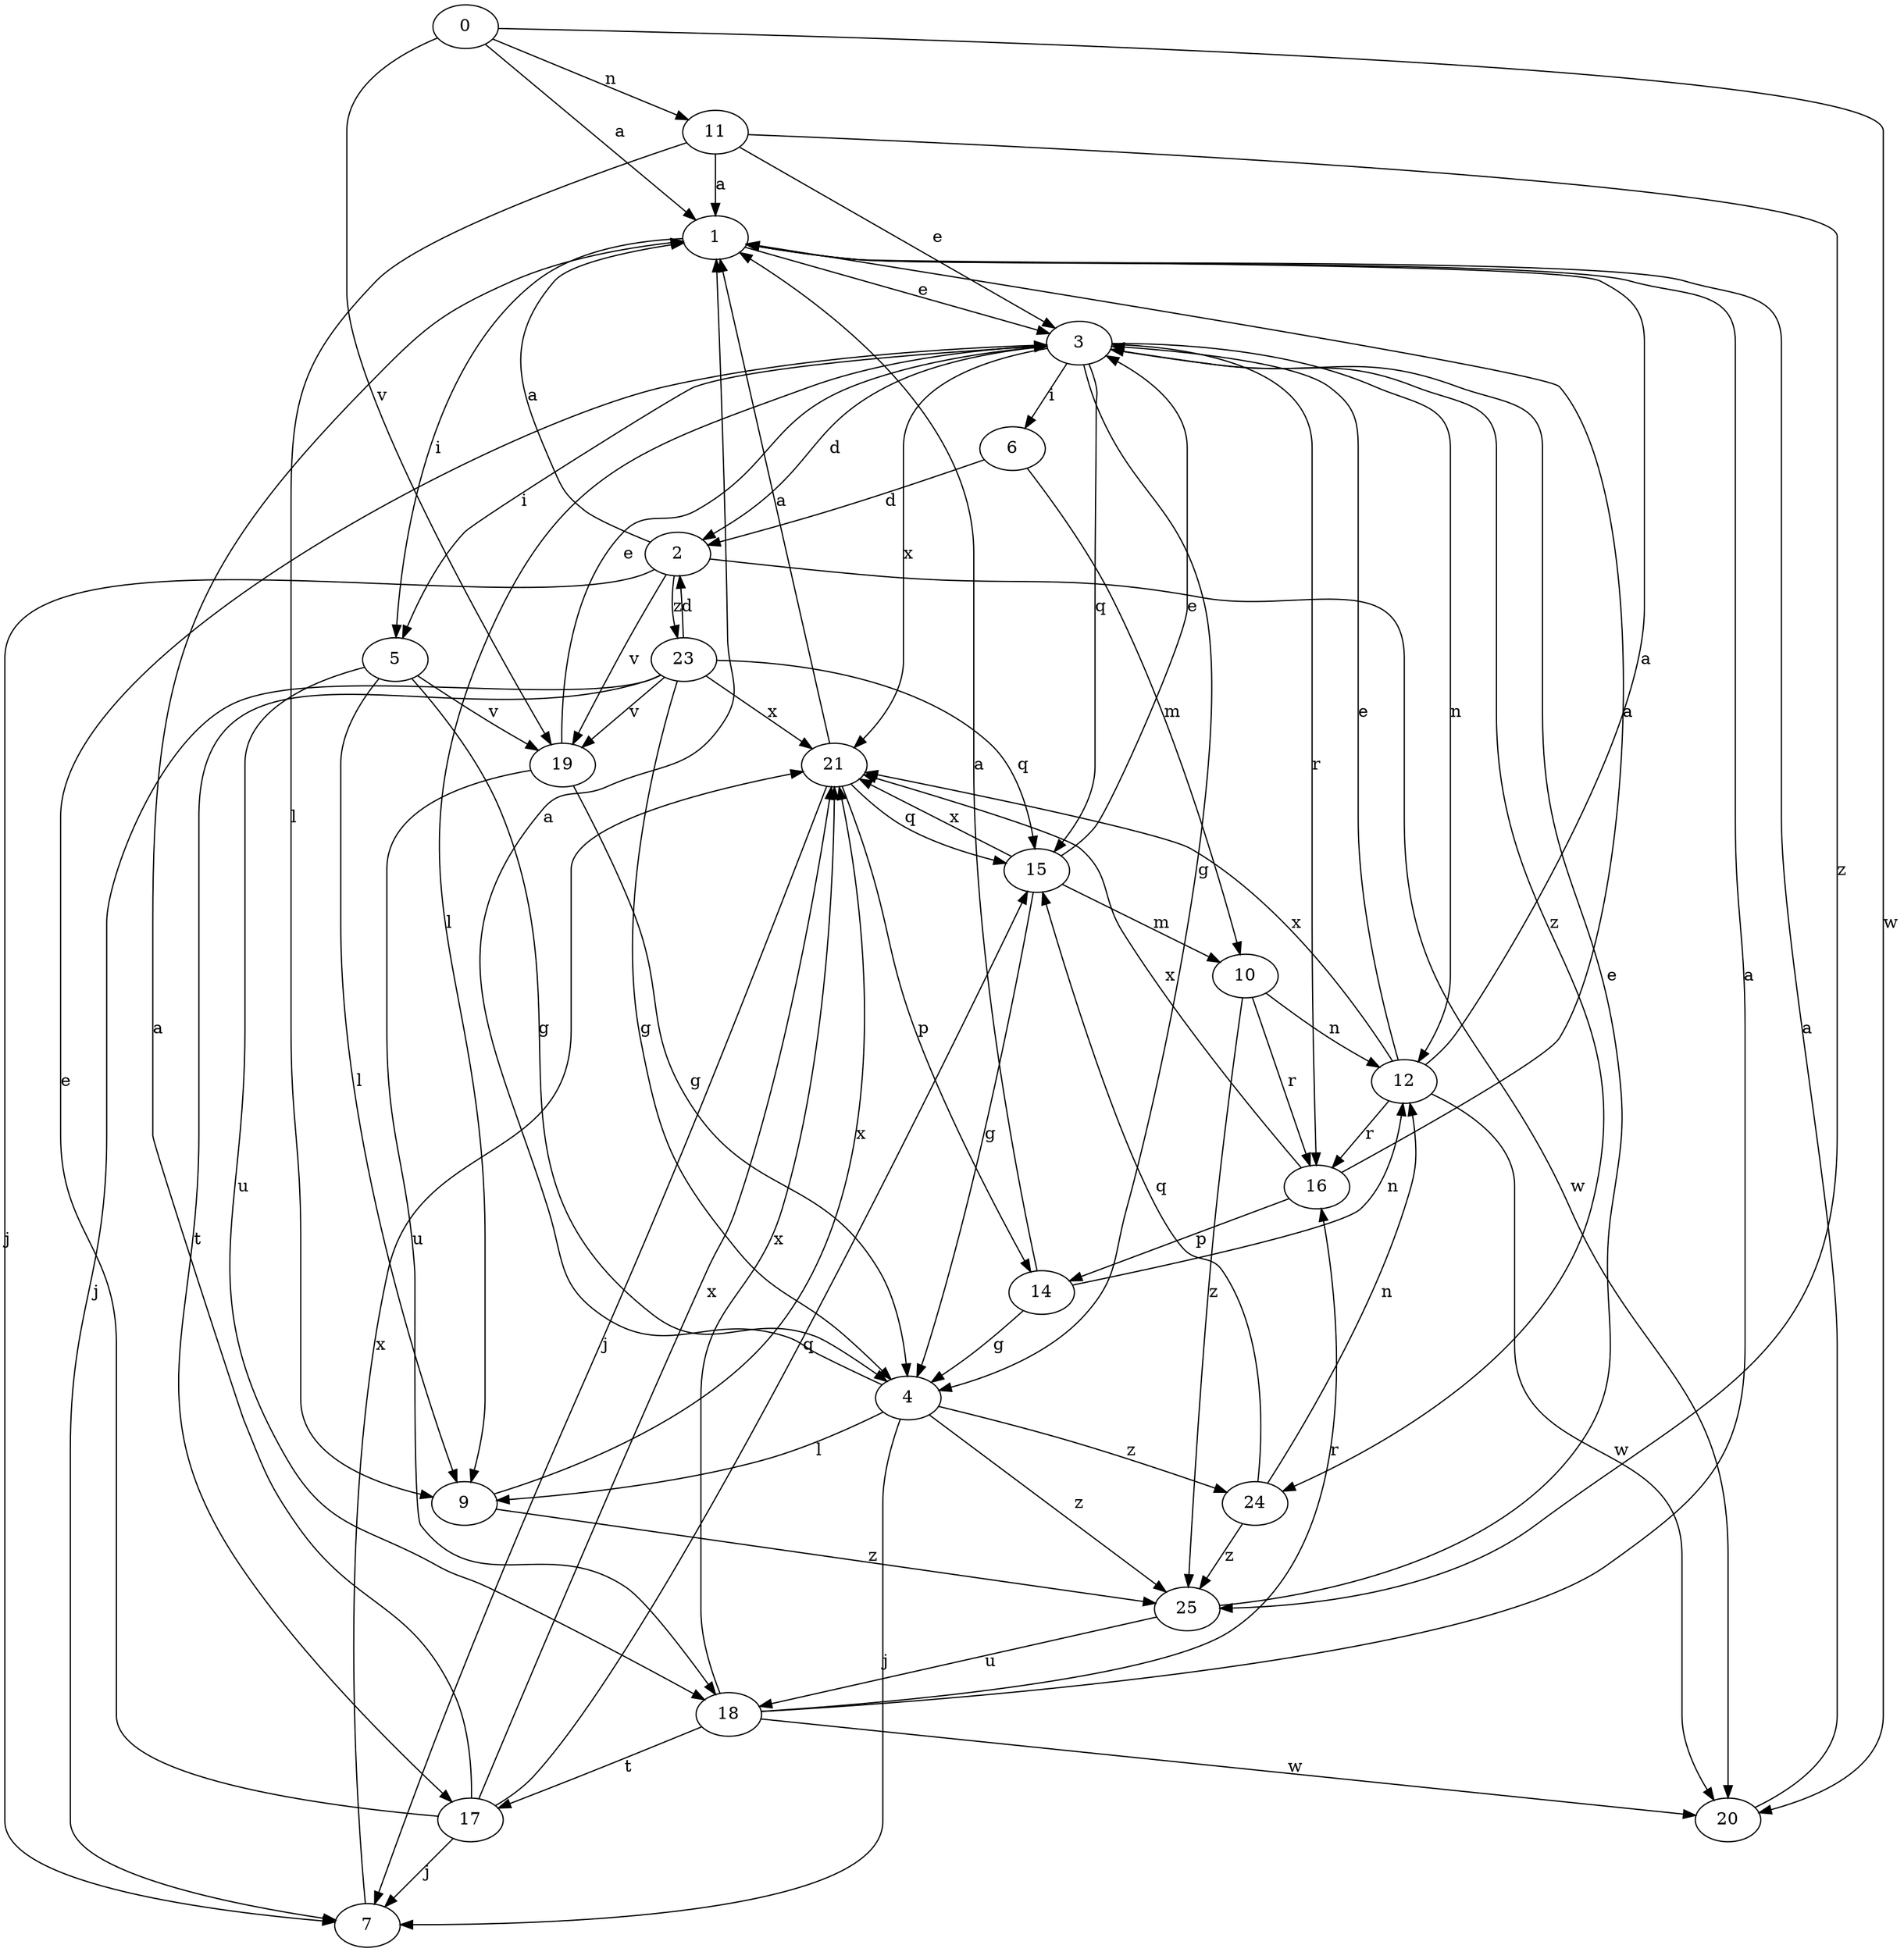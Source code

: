 strict digraph  {
0;
1;
2;
3;
4;
5;
6;
7;
9;
10;
11;
12;
14;
15;
16;
17;
18;
19;
20;
21;
23;
24;
25;
0 -> 1  [label=a];
0 -> 11  [label=n];
0 -> 19  [label=v];
0 -> 20  [label=w];
1 -> 3  [label=e];
1 -> 5  [label=i];
2 -> 1  [label=a];
2 -> 7  [label=j];
2 -> 19  [label=v];
2 -> 20  [label=w];
2 -> 23  [label=z];
3 -> 2  [label=d];
3 -> 4  [label=g];
3 -> 5  [label=i];
3 -> 6  [label=i];
3 -> 9  [label=l];
3 -> 12  [label=n];
3 -> 15  [label=q];
3 -> 16  [label=r];
3 -> 21  [label=x];
3 -> 24  [label=z];
4 -> 1  [label=a];
4 -> 7  [label=j];
4 -> 9  [label=l];
4 -> 24  [label=z];
4 -> 25  [label=z];
5 -> 4  [label=g];
5 -> 9  [label=l];
5 -> 18  [label=u];
5 -> 19  [label=v];
6 -> 2  [label=d];
6 -> 10  [label=m];
7 -> 21  [label=x];
9 -> 21  [label=x];
9 -> 25  [label=z];
10 -> 12  [label=n];
10 -> 16  [label=r];
10 -> 25  [label=z];
11 -> 1  [label=a];
11 -> 3  [label=e];
11 -> 9  [label=l];
11 -> 25  [label=z];
12 -> 1  [label=a];
12 -> 3  [label=e];
12 -> 16  [label=r];
12 -> 20  [label=w];
12 -> 21  [label=x];
14 -> 1  [label=a];
14 -> 4  [label=g];
14 -> 12  [label=n];
15 -> 3  [label=e];
15 -> 4  [label=g];
15 -> 10  [label=m];
15 -> 21  [label=x];
16 -> 1  [label=a];
16 -> 14  [label=p];
16 -> 21  [label=x];
17 -> 1  [label=a];
17 -> 3  [label=e];
17 -> 7  [label=j];
17 -> 15  [label=q];
17 -> 21  [label=x];
18 -> 1  [label=a];
18 -> 16  [label=r];
18 -> 17  [label=t];
18 -> 20  [label=w];
18 -> 21  [label=x];
19 -> 3  [label=e];
19 -> 4  [label=g];
19 -> 18  [label=u];
20 -> 1  [label=a];
21 -> 1  [label=a];
21 -> 7  [label=j];
21 -> 14  [label=p];
21 -> 15  [label=q];
23 -> 2  [label=d];
23 -> 4  [label=g];
23 -> 7  [label=j];
23 -> 15  [label=q];
23 -> 17  [label=t];
23 -> 19  [label=v];
23 -> 21  [label=x];
24 -> 12  [label=n];
24 -> 15  [label=q];
24 -> 25  [label=z];
25 -> 3  [label=e];
25 -> 18  [label=u];
}
